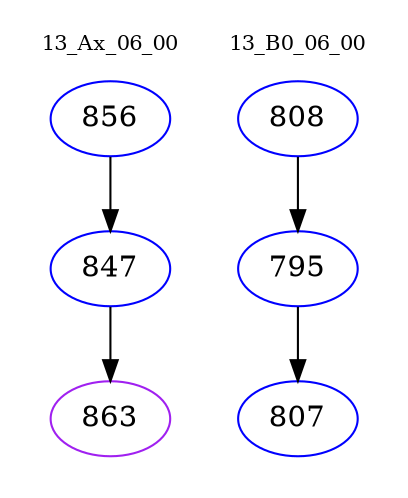 digraph{
subgraph cluster_0 {
color = white
label = "13_Ax_06_00";
fontsize=10;
T0_856 [label="856", color="blue"]
T0_856 -> T0_847 [color="black"]
T0_847 [label="847", color="blue"]
T0_847 -> T0_863 [color="black"]
T0_863 [label="863", color="purple"]
}
subgraph cluster_1 {
color = white
label = "13_B0_06_00";
fontsize=10;
T1_808 [label="808", color="blue"]
T1_808 -> T1_795 [color="black"]
T1_795 [label="795", color="blue"]
T1_795 -> T1_807 [color="black"]
T1_807 [label="807", color="blue"]
}
}
